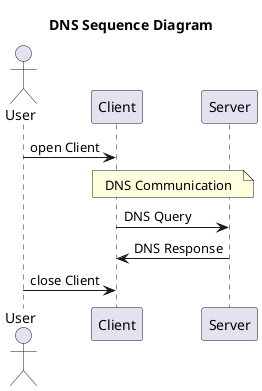@startuml
title DNS Sequence Diagram

actor User
participant Client
participant Server

User -> Client : open Client

note over Client, Server:DNS Communication
Client -> Server: DNS Query
Server -> Client : DNS Response

User -> Client : close Client
@enduml